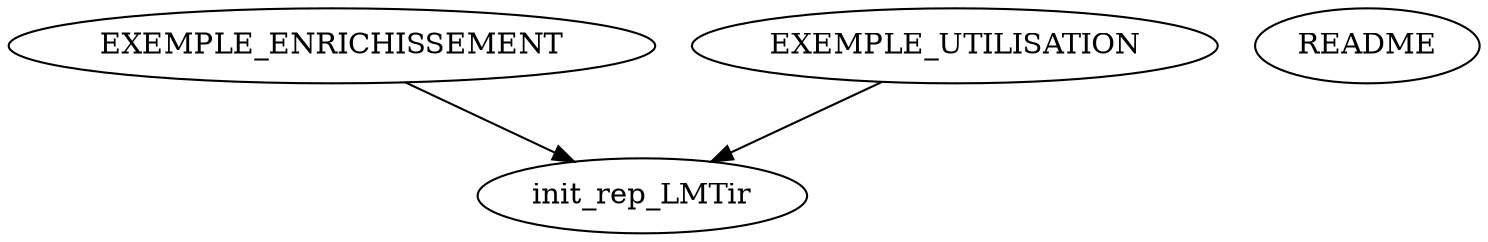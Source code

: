 /* Created by mdot for Matlab */
digraph m2html {
  EXEMPLE_ENRICHISSEMENT -> init_rep_LMTir;
  EXEMPLE_UTILISATION -> init_rep_LMTir;

  EXEMPLE_ENRICHISSEMENT [URL="EXEMPLE_ENRICHISSEMENT.html"];
  EXEMPLE_UTILISATION [URL="EXEMPLE_UTILISATION.html"];
  README [URL="README.html"];
  init_rep_LMTir [URL="init_rep_LMTir.html"];
}